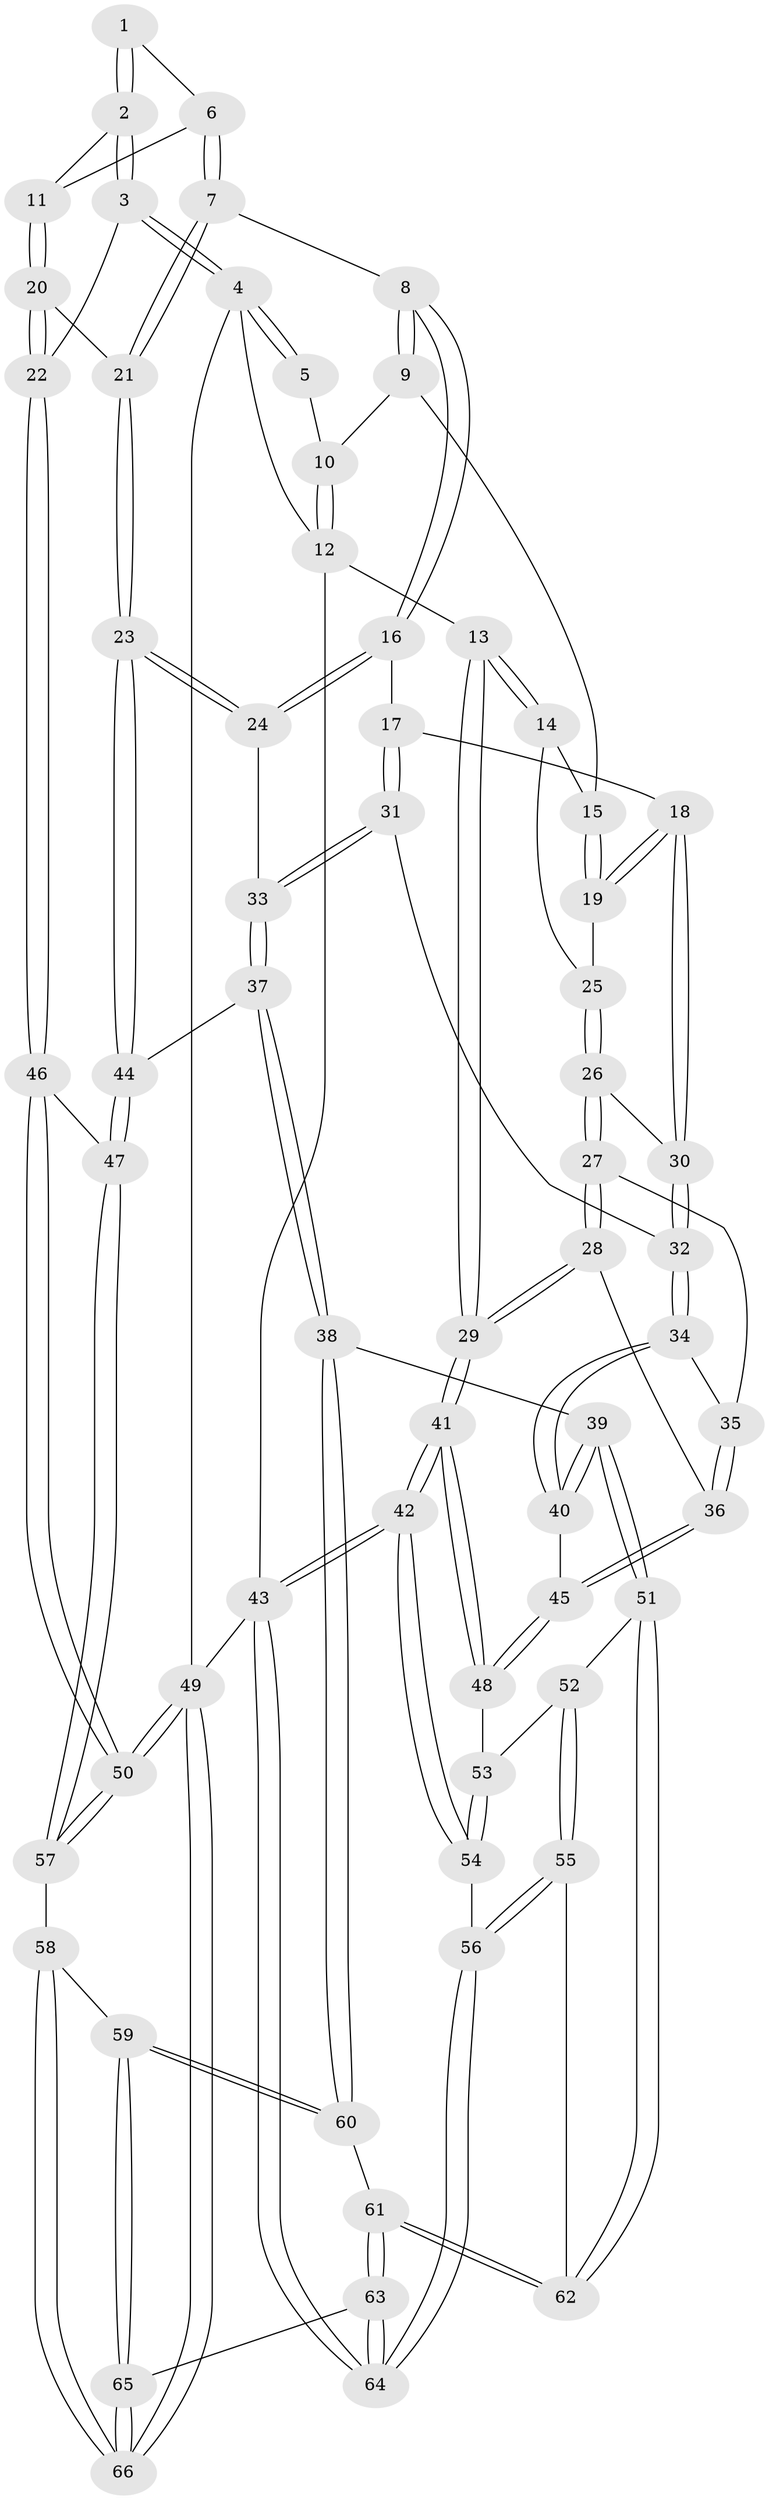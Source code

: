 // coarse degree distribution, {2: 0.02564102564102564, 4: 0.2564102564102564, 5: 0.5128205128205128, 3: 0.05128205128205128, 7: 0.05128205128205128, 6: 0.10256410256410256}
// Generated by graph-tools (version 1.1) at 2025/06/03/04/25 22:06:17]
// undirected, 66 vertices, 162 edges
graph export_dot {
graph [start="1"]
  node [color=gray90,style=filled];
  1 [pos="+0.7319618158028653+0"];
  2 [pos="+0.8388426321605058+0.08418240339209865"];
  3 [pos="+1+0"];
  4 [pos="+1+0"];
  5 [pos="+0.6375190122399564+0"];
  6 [pos="+0.7219585133735702+0.11877774549155878"];
  7 [pos="+0.6286533637447367+0.17483730976899273"];
  8 [pos="+0.6085110241086261+0.16266933718558702"];
  9 [pos="+0.4341771542644613+0"];
  10 [pos="+0.43982897215020217+0"];
  11 [pos="+0.8330712168396657+0.1652365710485137"];
  12 [pos="+0+0"];
  13 [pos="+0+0.054005904423960534"];
  14 [pos="+0+0.11540348985869288"];
  15 [pos="+0.37785124777227747+0.0421330656006309"];
  16 [pos="+0.5031523579908951+0.30512257338744164"];
  17 [pos="+0.436982908580401+0.3033793367279655"];
  18 [pos="+0.33195579742701276+0.22534093825738"];
  19 [pos="+0.33061420658407836+0.2009545619937593"];
  20 [pos="+0.8827819599464093+0.342465001496084"];
  21 [pos="+0.7756202583092661+0.3758383810500763"];
  22 [pos="+1+0.3646658984704947"];
  23 [pos="+0.760117763704475+0.3896432943346918"];
  24 [pos="+0.6406943929414533+0.3842636502099355"];
  25 [pos="+0.10915056278272353+0.16826740553471065"];
  26 [pos="+0.16454787856269965+0.35802259057380614"];
  27 [pos="+0.16189076241441033+0.36012922609240944"];
  28 [pos="+0.10896348971096644+0.3743731193443641"];
  29 [pos="+0+0.38809372818263876"];
  30 [pos="+0.28585656520234254+0.28878744397598405"];
  31 [pos="+0.4483702098542505+0.4561400664988777"];
  32 [pos="+0.33164761546317356+0.46943375503533974"];
  33 [pos="+0.47811421710510094+0.48367426249387213"];
  34 [pos="+0.3077747167634892+0.5039943428942614"];
  35 [pos="+0.21206789289288136+0.4468796498070071"];
  36 [pos="+0.1770568085955421+0.5640001827656853"];
  37 [pos="+0.5018496819115539+0.638813573954286"];
  38 [pos="+0.48149204569237003+0.6626495913378152"];
  39 [pos="+0.3442233558715698+0.6544918169588924"];
  40 [pos="+0.2918026279661032+0.6011112078199935"];
  41 [pos="+0+0.4429371714160456"];
  42 [pos="+0+0.9182609418622123"];
  43 [pos="+0+1"];
  44 [pos="+0.7025809508815627+0.5876116456990685"];
  45 [pos="+0.17841952442518166+0.5951916620279432"];
  46 [pos="+1+0.4437751102530188"];
  47 [pos="+0.7934160194233544+0.7244353006976088"];
  48 [pos="+0.13655633394761765+0.613493309618788"];
  49 [pos="+1+1"];
  50 [pos="+1+1"];
  51 [pos="+0.2873127709210286+0.7556775528258087"];
  52 [pos="+0.18065965646619134+0.7266765868537102"];
  53 [pos="+0.12990059451316435+0.6485623735936831"];
  54 [pos="+0+0.8451851177521424"];
  55 [pos="+0.12664594624657022+0.8498399378030658"];
  56 [pos="+0.09240101148744545+0.8604021464281512"];
  57 [pos="+0.8126459548749003+0.8092095719742611"];
  58 [pos="+0.650494735706144+0.8649238879939699"];
  59 [pos="+0.5651239935252753+0.8781269198051658"];
  60 [pos="+0.5144428517255631+0.8050305006652793"];
  61 [pos="+0.29305311700909487+0.8669728886625445"];
  62 [pos="+0.27579476191025976+0.8449913633514351"];
  63 [pos="+0.3536124141630349+1"];
  64 [pos="+0.3118335442409737+1"];
  65 [pos="+0.4425129130884552+1"];
  66 [pos="+0.8455654023896699+1"];
  1 -- 2;
  1 -- 2;
  1 -- 6;
  2 -- 3;
  2 -- 3;
  2 -- 11;
  3 -- 4;
  3 -- 4;
  3 -- 22;
  4 -- 5;
  4 -- 5;
  4 -- 12;
  4 -- 49;
  5 -- 10;
  6 -- 7;
  6 -- 7;
  6 -- 11;
  7 -- 8;
  7 -- 21;
  7 -- 21;
  8 -- 9;
  8 -- 9;
  8 -- 16;
  8 -- 16;
  9 -- 10;
  9 -- 15;
  10 -- 12;
  10 -- 12;
  11 -- 20;
  11 -- 20;
  12 -- 13;
  12 -- 43;
  13 -- 14;
  13 -- 14;
  13 -- 29;
  13 -- 29;
  14 -- 15;
  14 -- 25;
  15 -- 19;
  15 -- 19;
  16 -- 17;
  16 -- 24;
  16 -- 24;
  17 -- 18;
  17 -- 31;
  17 -- 31;
  18 -- 19;
  18 -- 19;
  18 -- 30;
  18 -- 30;
  19 -- 25;
  20 -- 21;
  20 -- 22;
  20 -- 22;
  21 -- 23;
  21 -- 23;
  22 -- 46;
  22 -- 46;
  23 -- 24;
  23 -- 24;
  23 -- 44;
  23 -- 44;
  24 -- 33;
  25 -- 26;
  25 -- 26;
  26 -- 27;
  26 -- 27;
  26 -- 30;
  27 -- 28;
  27 -- 28;
  27 -- 35;
  28 -- 29;
  28 -- 29;
  28 -- 36;
  29 -- 41;
  29 -- 41;
  30 -- 32;
  30 -- 32;
  31 -- 32;
  31 -- 33;
  31 -- 33;
  32 -- 34;
  32 -- 34;
  33 -- 37;
  33 -- 37;
  34 -- 35;
  34 -- 40;
  34 -- 40;
  35 -- 36;
  35 -- 36;
  36 -- 45;
  36 -- 45;
  37 -- 38;
  37 -- 38;
  37 -- 44;
  38 -- 39;
  38 -- 60;
  38 -- 60;
  39 -- 40;
  39 -- 40;
  39 -- 51;
  39 -- 51;
  40 -- 45;
  41 -- 42;
  41 -- 42;
  41 -- 48;
  41 -- 48;
  42 -- 43;
  42 -- 43;
  42 -- 54;
  42 -- 54;
  43 -- 64;
  43 -- 64;
  43 -- 49;
  44 -- 47;
  44 -- 47;
  45 -- 48;
  45 -- 48;
  46 -- 47;
  46 -- 50;
  46 -- 50;
  47 -- 57;
  47 -- 57;
  48 -- 53;
  49 -- 50;
  49 -- 50;
  49 -- 66;
  49 -- 66;
  50 -- 57;
  50 -- 57;
  51 -- 52;
  51 -- 62;
  51 -- 62;
  52 -- 53;
  52 -- 55;
  52 -- 55;
  53 -- 54;
  53 -- 54;
  54 -- 56;
  55 -- 56;
  55 -- 56;
  55 -- 62;
  56 -- 64;
  56 -- 64;
  57 -- 58;
  58 -- 59;
  58 -- 66;
  58 -- 66;
  59 -- 60;
  59 -- 60;
  59 -- 65;
  59 -- 65;
  60 -- 61;
  61 -- 62;
  61 -- 62;
  61 -- 63;
  61 -- 63;
  63 -- 64;
  63 -- 64;
  63 -- 65;
  65 -- 66;
  65 -- 66;
}
